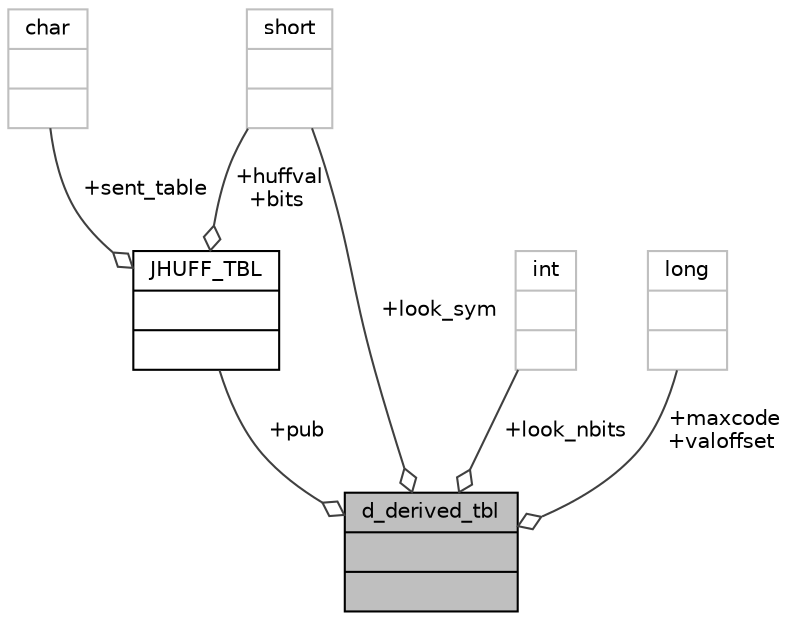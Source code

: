 digraph "d_derived_tbl"
{
 // LATEX_PDF_SIZE
  bgcolor="transparent";
  edge [fontname="Helvetica",fontsize="10",labelfontname="Helvetica",labelfontsize="10"];
  node [fontname="Helvetica",fontsize="10",shape=record];
  Node1 [label="{d_derived_tbl\n||}",height=0.2,width=0.4,color="black", fillcolor="grey75", style="filled", fontcolor="black",tooltip=" "];
  Node2 -> Node1 [color="grey25",fontsize="10",style="solid",label=" +pub" ,arrowhead="odiamond",fontname="Helvetica"];
  Node2 [label="{JHUFF_TBL\n||}",height=0.2,width=0.4,color="black",URL="$structJHUFF__TBL.html",tooltip=" "];
  Node3 -> Node2 [color="grey25",fontsize="10",style="solid",label=" +sent_table" ,arrowhead="odiamond",fontname="Helvetica"];
  Node3 [label="{char\n||}",height=0.2,width=0.4,color="grey75",tooltip=" "];
  Node4 -> Node2 [color="grey25",fontsize="10",style="solid",label=" +huffval\n+bits" ,arrowhead="odiamond",fontname="Helvetica"];
  Node4 [label="{short\n||}",height=0.2,width=0.4,color="grey75",tooltip=" "];
  Node4 -> Node1 [color="grey25",fontsize="10",style="solid",label=" +look_sym" ,arrowhead="odiamond",fontname="Helvetica"];
  Node5 -> Node1 [color="grey25",fontsize="10",style="solid",label=" +look_nbits" ,arrowhead="odiamond",fontname="Helvetica"];
  Node5 [label="{int\n||}",height=0.2,width=0.4,color="grey75",tooltip=" "];
  Node6 -> Node1 [color="grey25",fontsize="10",style="solid",label=" +maxcode\n+valoffset" ,arrowhead="odiamond",fontname="Helvetica"];
  Node6 [label="{long\n||}",height=0.2,width=0.4,color="grey75",tooltip=" "];
}
